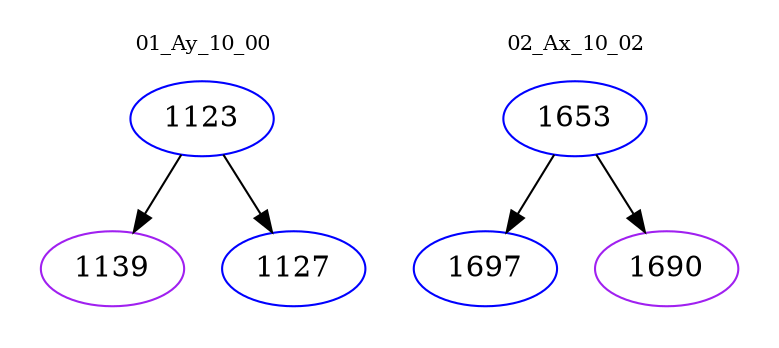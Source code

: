 digraph{
subgraph cluster_0 {
color = white
label = "01_Ay_10_00";
fontsize=10;
T0_1123 [label="1123", color="blue"]
T0_1123 -> T0_1139 [color="black"]
T0_1139 [label="1139", color="purple"]
T0_1123 -> T0_1127 [color="black"]
T0_1127 [label="1127", color="blue"]
}
subgraph cluster_1 {
color = white
label = "02_Ax_10_02";
fontsize=10;
T1_1653 [label="1653", color="blue"]
T1_1653 -> T1_1697 [color="black"]
T1_1697 [label="1697", color="blue"]
T1_1653 -> T1_1690 [color="black"]
T1_1690 [label="1690", color="purple"]
}
}
